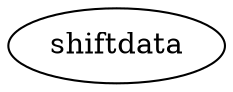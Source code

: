 /* Created by mdot for Matlab */
digraph m2html {

  shiftdata [URL="shiftdata.html"];
  shiftdata [URL="shiftdata.html"];
}
